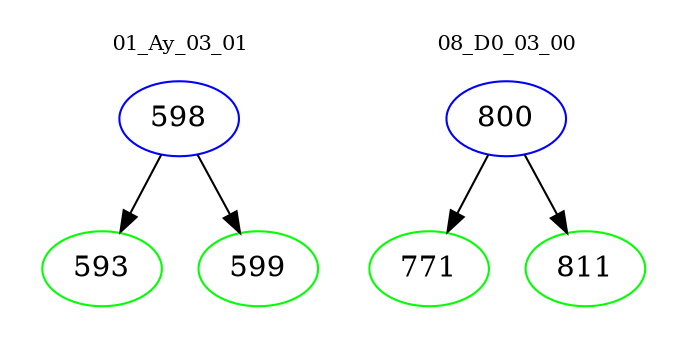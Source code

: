 digraph{
subgraph cluster_0 {
color = white
label = "01_Ay_03_01";
fontsize=10;
T0_598 [label="598", color="blue"]
T0_598 -> T0_593 [color="black"]
T0_593 [label="593", color="green"]
T0_598 -> T0_599 [color="black"]
T0_599 [label="599", color="green"]
}
subgraph cluster_1 {
color = white
label = "08_D0_03_00";
fontsize=10;
T1_800 [label="800", color="blue"]
T1_800 -> T1_771 [color="black"]
T1_771 [label="771", color="green"]
T1_800 -> T1_811 [color="black"]
T1_811 [label="811", color="green"]
}
}
